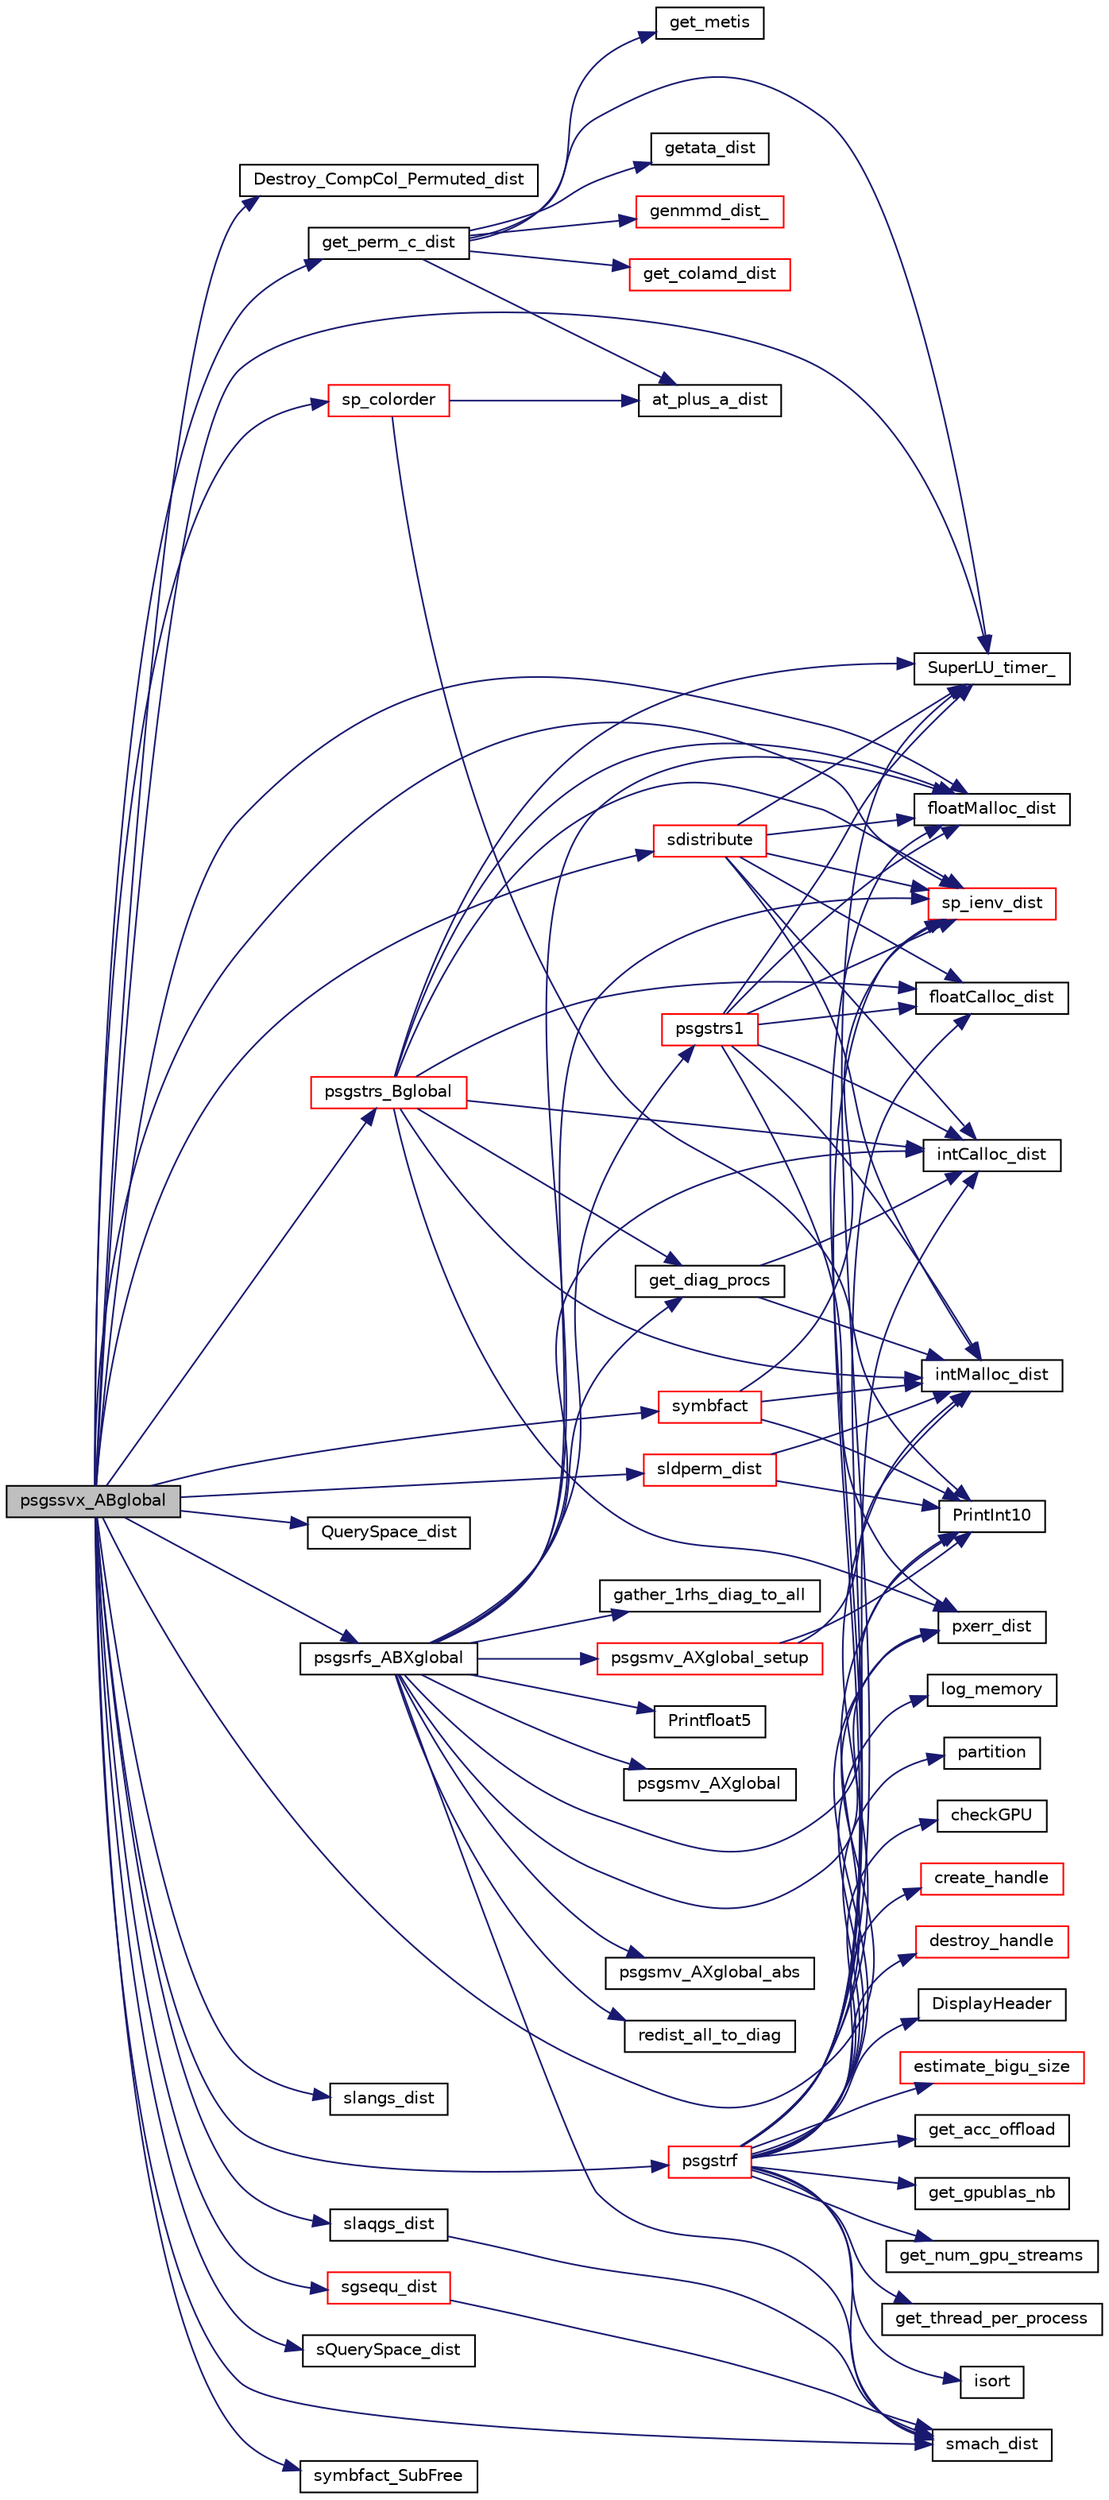 digraph "psgssvx_ABglobal"
{
 // LATEX_PDF_SIZE
  edge [fontname="Helvetica",fontsize="10",labelfontname="Helvetica",labelfontsize="10"];
  node [fontname="Helvetica",fontsize="10",shape=record];
  rankdir="LR";
  Node1 [label="psgssvx_ABglobal",height=0.2,width=0.4,color="black", fillcolor="grey75", style="filled", fontcolor="black",tooltip=" "];
  Node1 -> Node2 [color="midnightblue",fontsize="10",style="solid",fontname="Helvetica"];
  Node2 [label="Destroy_CompCol_Permuted_dist",height=0.2,width=0.4,color="black", fillcolor="white", style="filled",URL="$superlu__defs_8h.html#a658c586f65e61ef7758b72aa81d56a48",tooltip="A is of type Stype==NCP."];
  Node1 -> Node3 [color="midnightblue",fontsize="10",style="solid",fontname="Helvetica"];
  Node3 [label="floatMalloc_dist",height=0.2,width=0.4,color="black", fillcolor="white", style="filled",URL="$smemory__dist_8c.html#a331357a595befa771bac9d583c0eb8f4",tooltip=" "];
  Node1 -> Node4 [color="midnightblue",fontsize="10",style="solid",fontname="Helvetica"];
  Node4 [label="get_perm_c_dist",height=0.2,width=0.4,color="black", fillcolor="white", style="filled",URL="$get__perm__c_8c.html#a04a4ecd61a85915115f4a65295f9c71d",tooltip=" "];
  Node4 -> Node5 [color="midnightblue",fontsize="10",style="solid",fontname="Helvetica"];
  Node5 [label="at_plus_a_dist",height=0.2,width=0.4,color="black", fillcolor="white", style="filled",URL="$get__perm__c_8c.html#a1e2042d3bb873fdfcd157d4494701f39",tooltip=" "];
  Node4 -> Node6 [color="midnightblue",fontsize="10",style="solid",fontname="Helvetica"];
  Node6 [label="genmmd_dist_",height=0.2,width=0.4,color="red", fillcolor="white", style="filled",URL="$mmd_8c.html#ac0691f0442d7e47dbc7cb1debaf78627",tooltip=" "];
  Node4 -> Node12 [color="midnightblue",fontsize="10",style="solid",fontname="Helvetica"];
  Node12 [label="get_colamd_dist",height=0.2,width=0.4,color="red", fillcolor="white", style="filled",URL="$get__perm__c_8c.html#af12d65434457f358529942a33de45ecf",tooltip=" "];
  Node4 -> Node15 [color="midnightblue",fontsize="10",style="solid",fontname="Helvetica"];
  Node15 [label="get_metis",height=0.2,width=0.4,color="black", fillcolor="white", style="filled",URL="$get__perm__c_8c.html#a972249b07ec785423eca8131b8a310fd",tooltip=" "];
  Node4 -> Node16 [color="midnightblue",fontsize="10",style="solid",fontname="Helvetica"];
  Node16 [label="getata_dist",height=0.2,width=0.4,color="black", fillcolor="white", style="filled",URL="$get__perm__c_8c.html#aaf27f8f1b32115f22a3590d494a7add2",tooltip=" "];
  Node4 -> Node17 [color="midnightblue",fontsize="10",style="solid",fontname="Helvetica"];
  Node17 [label="SuperLU_timer_",height=0.2,width=0.4,color="black", fillcolor="white", style="filled",URL="$superlu__timer_8c.html#a0c6777573bbfe81917cd381e0090d355",tooltip=" "];
  Node1 -> Node18 [color="midnightblue",fontsize="10",style="solid",fontname="Helvetica"];
  Node18 [label="psgsrfs_ABXglobal",height=0.2,width=0.4,color="black", fillcolor="white", style="filled",URL="$psgsrfs__ABXglobal_8c.html#aa736c34ffbdde355279cc6ed8ebc1b20",tooltip=" "];
  Node18 -> Node3 [color="midnightblue",fontsize="10",style="solid",fontname="Helvetica"];
  Node18 -> Node19 [color="midnightblue",fontsize="10",style="solid",fontname="Helvetica"];
  Node19 [label="gather_1rhs_diag_to_all",height=0.2,width=0.4,color="black", fillcolor="white", style="filled",URL="$psgsrfs__ABXglobal_8c.html#a1dee431111d23aa39fbe19bfd9c1558c",tooltip=" "];
  Node18 -> Node20 [color="midnightblue",fontsize="10",style="solid",fontname="Helvetica"];
  Node20 [label="get_diag_procs",height=0.2,width=0.4,color="black", fillcolor="white", style="filled",URL="$superlu__defs_8h.html#a7866e1f311fca0837d2c6f9a407ea92f",tooltip=" "];
  Node20 -> Node21 [color="midnightblue",fontsize="10",style="solid",fontname="Helvetica"];
  Node21 [label="intCalloc_dist",height=0.2,width=0.4,color="black", fillcolor="white", style="filled",URL="$memory_8c.html#a6fd91c6883ea8ea94e0ece298e0e46b6",tooltip=" "];
  Node20 -> Node22 [color="midnightblue",fontsize="10",style="solid",fontname="Helvetica"];
  Node22 [label="intMalloc_dist",height=0.2,width=0.4,color="black", fillcolor="white", style="filled",URL="$memory_8c.html#a2c2df35072e313373438cccdb98b885c",tooltip=" "];
  Node18 -> Node21 [color="midnightblue",fontsize="10",style="solid",fontname="Helvetica"];
  Node18 -> Node23 [color="midnightblue",fontsize="10",style="solid",fontname="Helvetica"];
  Node23 [label="Printfloat5",height=0.2,width=0.4,color="black", fillcolor="white", style="filled",URL="$superlu__sdefs_8h.html#a0210331ddd60867507014db0bc62e2d4",tooltip=" "];
  Node18 -> Node24 [color="midnightblue",fontsize="10",style="solid",fontname="Helvetica"];
  Node24 [label="PrintInt10",height=0.2,width=0.4,color="black", fillcolor="white", style="filled",URL="$superlu__defs_8h.html#ab03f0fccabf0c7a84b0e2c99c2988809",tooltip=" "];
  Node18 -> Node25 [color="midnightblue",fontsize="10",style="solid",fontname="Helvetica"];
  Node25 [label="psgsmv_AXglobal",height=0.2,width=0.4,color="black", fillcolor="white", style="filled",URL="$psgsmv__AXglobal_8c.html#aa0c1f64f57bded87b85b5949e23f89cf",tooltip=" "];
  Node18 -> Node26 [color="midnightblue",fontsize="10",style="solid",fontname="Helvetica"];
  Node26 [label="psgsmv_AXglobal_abs",height=0.2,width=0.4,color="black", fillcolor="white", style="filled",URL="$psgsmv__AXglobal_8c.html#a70b5cd40eb671b611e8e341ed2d2d3d7",tooltip=" "];
  Node18 -> Node27 [color="midnightblue",fontsize="10",style="solid",fontname="Helvetica"];
  Node27 [label="psgsmv_AXglobal_setup",height=0.2,width=0.4,color="red", fillcolor="white", style="filled",URL="$psgsmv__AXglobal_8c.html#abdb51935014f57ea94b9ea6091402c75",tooltip=" "];
  Node27 -> Node22 [color="midnightblue",fontsize="10",style="solid",fontname="Helvetica"];
  Node27 -> Node24 [color="midnightblue",fontsize="10",style="solid",fontname="Helvetica"];
  Node18 -> Node30 [color="midnightblue",fontsize="10",style="solid",fontname="Helvetica"];
  Node30 [label="psgstrs1",height=0.2,width=0.4,color="red", fillcolor="white", style="filled",URL="$psgstrs1_8c.html#acedf7db63c914189141e3db5aeb3c022",tooltip=" "];
  Node30 -> Node31 [color="midnightblue",fontsize="10",style="solid",fontname="Helvetica"];
  Node31 [label="floatCalloc_dist",height=0.2,width=0.4,color="black", fillcolor="white", style="filled",URL="$smemory__dist_8c.html#a985a8c66b20b90d25c0f87170d2ce7c5",tooltip=" "];
  Node30 -> Node3 [color="midnightblue",fontsize="10",style="solid",fontname="Helvetica"];
  Node30 -> Node21 [color="midnightblue",fontsize="10",style="solid",fontname="Helvetica"];
  Node30 -> Node22 [color="midnightblue",fontsize="10",style="solid",fontname="Helvetica"];
  Node30 -> Node34 [color="midnightblue",fontsize="10",style="solid",fontname="Helvetica"];
  Node34 [label="pxerr_dist",height=0.2,width=0.4,color="black", fillcolor="white", style="filled",URL="$pxerr__dist_8c.html#a83457ff10ec305ba2d5c47fcb3db3300",tooltip=" "];
  Node30 -> Node39 [color="midnightblue",fontsize="10",style="solid",fontname="Helvetica"];
  Node39 [label="sp_ienv_dist",height=0.2,width=0.4,color="red", fillcolor="white", style="filled",URL="$SRC_2sp__ienv_8c.html#a004725eb174f73ba121db829451a8e8c",tooltip=" "];
  Node30 -> Node17 [color="midnightblue",fontsize="10",style="solid",fontname="Helvetica"];
  Node18 -> Node34 [color="midnightblue",fontsize="10",style="solid",fontname="Helvetica"];
  Node18 -> Node41 [color="midnightblue",fontsize="10",style="solid",fontname="Helvetica"];
  Node41 [label="redist_all_to_diag",height=0.2,width=0.4,color="black", fillcolor="white", style="filled",URL="$psgsrfs__ABXglobal_8c.html#aaa3e4cdaba72822df86df7344532d40d",tooltip=" "];
  Node18 -> Node42 [color="midnightblue",fontsize="10",style="solid",fontname="Helvetica"];
  Node42 [label="smach_dist",height=0.2,width=0.4,color="black", fillcolor="white", style="filled",URL="$smach__dist_8c.html#a7fe5e800bc6c97889ed8ecdc073dbaf9",tooltip=" "];
  Node18 -> Node39 [color="midnightblue",fontsize="10",style="solid",fontname="Helvetica"];
  Node1 -> Node43 [color="midnightblue",fontsize="10",style="solid",fontname="Helvetica"];
  Node43 [label="psgstrf",height=0.2,width=0.4,color="red", fillcolor="white", style="filled",URL="$psgstrf_8c.html#a2e1f4237441d40b36a590bf2d44e9dba",tooltip=" "];
  Node43 -> Node44 [color="midnightblue",fontsize="10",style="solid",fontname="Helvetica"];
  Node44 [label="checkGPU",height=0.2,width=0.4,color="black", fillcolor="white", style="filled",URL="$gpu__api__utils_8c.html#af8ca70316086ecfe46b3dd727da84ec5",tooltip=" "];
  Node43 -> Node45 [color="midnightblue",fontsize="10",style="solid",fontname="Helvetica"];
  Node45 [label="create_handle",height=0.2,width=0.4,color="red", fillcolor="white", style="filled",URL="$gpu__api__utils_8c.html#a83b373602c3ff4623ba976cb53312e6a",tooltip=" "];
  Node43 -> Node48 [color="midnightblue",fontsize="10",style="solid",fontname="Helvetica"];
  Node48 [label="destroy_handle",height=0.2,width=0.4,color="red", fillcolor="white", style="filled",URL="$gpu__api__utils_8c.html#a1bbae1a9844a9cf37e1513dd2bc87771",tooltip=" "];
  Node43 -> Node49 [color="midnightblue",fontsize="10",style="solid",fontname="Helvetica"];
  Node49 [label="DisplayHeader",height=0.2,width=0.4,color="black", fillcolor="white", style="filled",URL="$gpu__api__utils_8c.html#a6c3c37c60f48772ed93ef51a142f0dc8",tooltip=" "];
  Node43 -> Node50 [color="midnightblue",fontsize="10",style="solid",fontname="Helvetica"];
  Node50 [label="estimate_bigu_size",height=0.2,width=0.4,color="red", fillcolor="white", style="filled",URL="$superlu__defs_8h.html#af7e8f819d9bed22cbecb03cf727fb434",tooltip=" "];
  Node43 -> Node31 [color="midnightblue",fontsize="10",style="solid",fontname="Helvetica"];
  Node43 -> Node3 [color="midnightblue",fontsize="10",style="solid",fontname="Helvetica"];
  Node43 -> Node53 [color="midnightblue",fontsize="10",style="solid",fontname="Helvetica"];
  Node53 [label="get_acc_offload",height=0.2,width=0.4,color="black", fillcolor="white", style="filled",URL="$sec__structs_8c.html#a814716ba8d91ab086ba980485236c7ac",tooltip=" "];
  Node43 -> Node54 [color="midnightblue",fontsize="10",style="solid",fontname="Helvetica"];
  Node54 [label="get_gpublas_nb",height=0.2,width=0.4,color="black", fillcolor="white", style="filled",URL="$superlu__defs_8h.html#a274f9177c826ef5d29906f5a1e327a62",tooltip=" "];
  Node43 -> Node55 [color="midnightblue",fontsize="10",style="solid",fontname="Helvetica"];
  Node55 [label="get_num_gpu_streams",height=0.2,width=0.4,color="black", fillcolor="white", style="filled",URL="$superlu__defs_8h.html#a8cd3d03b82d669362c74543806f508c1",tooltip=" "];
  Node43 -> Node56 [color="midnightblue",fontsize="10",style="solid",fontname="Helvetica"];
  Node56 [label="get_thread_per_process",height=0.2,width=0.4,color="black", fillcolor="white", style="filled",URL="$superlu__defs_8h.html#adcdf567c06e188716a38fd627e249dfc",tooltip=" "];
  Node43 -> Node21 [color="midnightblue",fontsize="10",style="solid",fontname="Helvetica"];
  Node43 -> Node22 [color="midnightblue",fontsize="10",style="solid",fontname="Helvetica"];
  Node43 -> Node57 [color="midnightblue",fontsize="10",style="solid",fontname="Helvetica"];
  Node57 [label="isort",height=0.2,width=0.4,color="black", fillcolor="white", style="filled",URL="$psgstrf_8c.html#ae49ca981f76b92c21b95afe1f7545ed7",tooltip=" "];
  Node43 -> Node58 [color="midnightblue",fontsize="10",style="solid",fontname="Helvetica"];
  Node58 [label="log_memory",height=0.2,width=0.4,color="black", fillcolor="white", style="filled",URL="$superlu__defs_8h.html#a44674b14cf5f6df16d0c34c0c77070d0",tooltip=" "];
  Node43 -> Node59 [color="midnightblue",fontsize="10",style="solid",fontname="Helvetica"];
  Node59 [label="partition",height=0.2,width=0.4,color="black", fillcolor="white", style="filled",URL="$superlu__defs_8h.html#a66a832812e4643f2b9fae4ef3975f9eb",tooltip=" "];
  Node43 -> Node24 [color="midnightblue",fontsize="10",style="solid",fontname="Helvetica"];
  Node43 -> Node34 [color="midnightblue",fontsize="10",style="solid",fontname="Helvetica"];
  Node43 -> Node42 [color="midnightblue",fontsize="10",style="solid",fontname="Helvetica"];
  Node43 -> Node39 [color="midnightblue",fontsize="10",style="solid",fontname="Helvetica"];
  Node43 -> Node17 [color="midnightblue",fontsize="10",style="solid",fontname="Helvetica"];
  Node1 -> Node75 [color="midnightblue",fontsize="10",style="solid",fontname="Helvetica"];
  Node75 [label="psgstrs_Bglobal",height=0.2,width=0.4,color="red", fillcolor="white", style="filled",URL="$psgstrs__Bglobal_8c.html#a377a90d07ef32e2758ce061373509235",tooltip=" "];
  Node75 -> Node31 [color="midnightblue",fontsize="10",style="solid",fontname="Helvetica"];
  Node75 -> Node3 [color="midnightblue",fontsize="10",style="solid",fontname="Helvetica"];
  Node75 -> Node20 [color="midnightblue",fontsize="10",style="solid",fontname="Helvetica"];
  Node75 -> Node21 [color="midnightblue",fontsize="10",style="solid",fontname="Helvetica"];
  Node75 -> Node22 [color="midnightblue",fontsize="10",style="solid",fontname="Helvetica"];
  Node75 -> Node34 [color="midnightblue",fontsize="10",style="solid",fontname="Helvetica"];
  Node75 -> Node39 [color="midnightblue",fontsize="10",style="solid",fontname="Helvetica"];
  Node75 -> Node17 [color="midnightblue",fontsize="10",style="solid",fontname="Helvetica"];
  Node1 -> Node34 [color="midnightblue",fontsize="10",style="solid",fontname="Helvetica"];
  Node1 -> Node77 [color="midnightblue",fontsize="10",style="solid",fontname="Helvetica"];
  Node77 [label="QuerySpace_dist",height=0.2,width=0.4,color="black", fillcolor="white", style="filled",URL="$memory_8c.html#a8413ce1e40449eb9066b27bf5f01f200",tooltip=" "];
  Node1 -> Node78 [color="midnightblue",fontsize="10",style="solid",fontname="Helvetica"];
  Node78 [label="sdistribute",height=0.2,width=0.4,color="red", fillcolor="white", style="filled",URL="$sdistribute_8c.html#ae66402781f41fb10e5cc0c10eaebbcdb",tooltip=" "];
  Node78 -> Node31 [color="midnightblue",fontsize="10",style="solid",fontname="Helvetica"];
  Node78 -> Node3 [color="midnightblue",fontsize="10",style="solid",fontname="Helvetica"];
  Node78 -> Node21 [color="midnightblue",fontsize="10",style="solid",fontname="Helvetica"];
  Node78 -> Node22 [color="midnightblue",fontsize="10",style="solid",fontname="Helvetica"];
  Node78 -> Node39 [color="midnightblue",fontsize="10",style="solid",fontname="Helvetica"];
  Node78 -> Node17 [color="midnightblue",fontsize="10",style="solid",fontname="Helvetica"];
  Node1 -> Node88 [color="midnightblue",fontsize="10",style="solid",fontname="Helvetica"];
  Node88 [label="sgsequ_dist",height=0.2,width=0.4,color="red", fillcolor="white", style="filled",URL="$sgsequ__dist_8c.html#a961402ccf8beb90c0141fb31c8378e74",tooltip=" "];
  Node88 -> Node42 [color="midnightblue",fontsize="10",style="solid",fontname="Helvetica"];
  Node1 -> Node89 [color="midnightblue",fontsize="10",style="solid",fontname="Helvetica"];
  Node89 [label="slangs_dist",height=0.2,width=0.4,color="black", fillcolor="white", style="filled",URL="$slangs__dist_8c.html#a102ca0c4eb3abf41cfcc40449b81eacc",tooltip=" "];
  Node1 -> Node90 [color="midnightblue",fontsize="10",style="solid",fontname="Helvetica"];
  Node90 [label="slaqgs_dist",height=0.2,width=0.4,color="black", fillcolor="white", style="filled",URL="$slaqgs__dist_8c.html#a670f0e8fc27c1ca22628fcd17e1a8dfe",tooltip=" "];
  Node90 -> Node42 [color="midnightblue",fontsize="10",style="solid",fontname="Helvetica"];
  Node1 -> Node91 [color="midnightblue",fontsize="10",style="solid",fontname="Helvetica"];
  Node91 [label="sldperm_dist",height=0.2,width=0.4,color="red", fillcolor="white", style="filled",URL="$sldperm__dist_8c.html#ab475d4b45d6d2e4842cbe5dfed51696e",tooltip=" "];
  Node91 -> Node22 [color="midnightblue",fontsize="10",style="solid",fontname="Helvetica"];
  Node91 -> Node24 [color="midnightblue",fontsize="10",style="solid",fontname="Helvetica"];
  Node1 -> Node42 [color="midnightblue",fontsize="10",style="solid",fontname="Helvetica"];
  Node1 -> Node95 [color="midnightblue",fontsize="10",style="solid",fontname="Helvetica"];
  Node95 [label="sp_colorder",height=0.2,width=0.4,color="red", fillcolor="white", style="filled",URL="$sp__colorder_8c.html#a6ad60314d2dc47dad994c8c9d30a47c1",tooltip=" "];
  Node95 -> Node5 [color="midnightblue",fontsize="10",style="solid",fontname="Helvetica"];
  Node95 -> Node24 [color="midnightblue",fontsize="10",style="solid",fontname="Helvetica"];
  Node1 -> Node39 [color="midnightblue",fontsize="10",style="solid",fontname="Helvetica"];
  Node1 -> Node106 [color="midnightblue",fontsize="10",style="solid",fontname="Helvetica"];
  Node106 [label="sQuerySpace_dist",height=0.2,width=0.4,color="black", fillcolor="white", style="filled",URL="$smemory__dist_8c.html#a49bffcdfaa0131b3e6cb6fd1b62ccb52",tooltip=" "];
  Node1 -> Node17 [color="midnightblue",fontsize="10",style="solid",fontname="Helvetica"];
  Node1 -> Node107 [color="midnightblue",fontsize="10",style="solid",fontname="Helvetica"];
  Node107 [label="symbfact",height=0.2,width=0.4,color="red", fillcolor="white", style="filled",URL="$superlu__defs_8h.html#a6eab617d12e74f9eb0b550d9bf2f9029",tooltip=" "];
  Node107 -> Node22 [color="midnightblue",fontsize="10",style="solid",fontname="Helvetica"];
  Node107 -> Node24 [color="midnightblue",fontsize="10",style="solid",fontname="Helvetica"];
  Node107 -> Node39 [color="midnightblue",fontsize="10",style="solid",fontname="Helvetica"];
  Node1 -> Node126 [color="midnightblue",fontsize="10",style="solid",fontname="Helvetica"];
  Node126 [label="symbfact_SubFree",height=0.2,width=0.4,color="black", fillcolor="white", style="filled",URL="$memory_8c.html#aa6a5c344f09e96ecf0568ee0f8501898",tooltip=" "];
}
